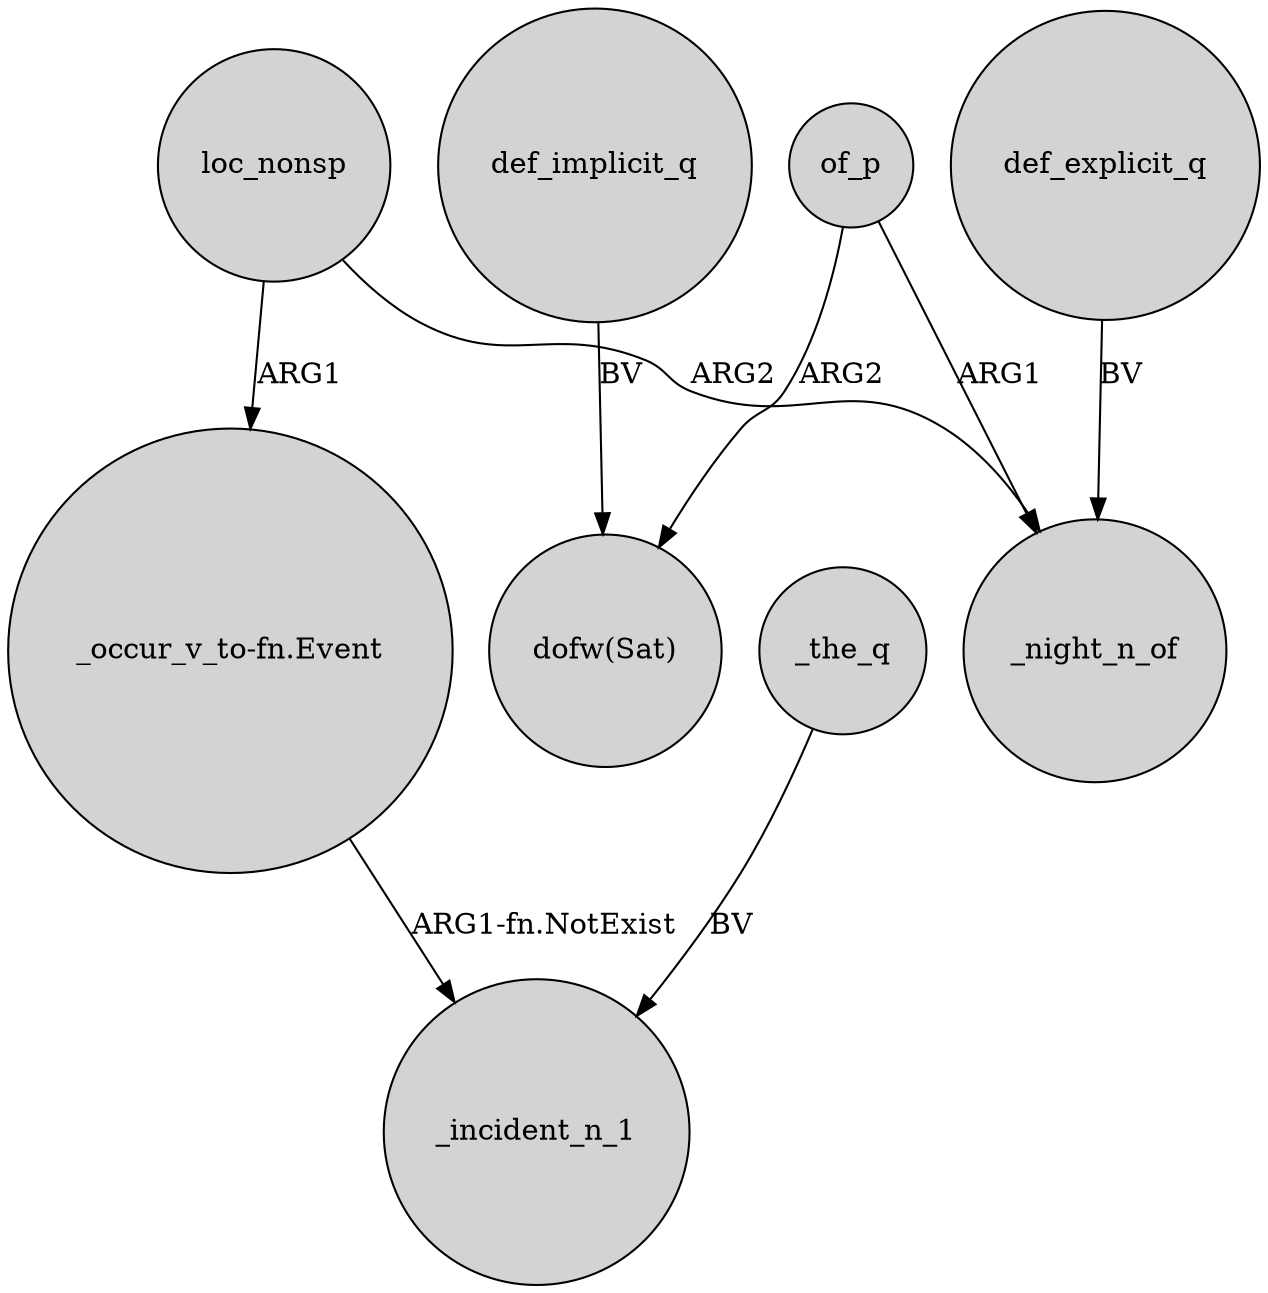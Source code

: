 digraph {
	node [shape=circle style=filled]
	of_p -> _night_n_of [label=ARG1]
	loc_nonsp -> _night_n_of [label=ARG2]
	loc_nonsp -> "_occur_v_to-fn.Event" [label=ARG1]
	of_p -> "dofw(Sat)" [label=ARG2]
	"_occur_v_to-fn.Event" -> _incident_n_1 [label="ARG1-fn.NotExist"]
	def_explicit_q -> _night_n_of [label=BV]
	def_implicit_q -> "dofw(Sat)" [label=BV]
	_the_q -> _incident_n_1 [label=BV]
}
